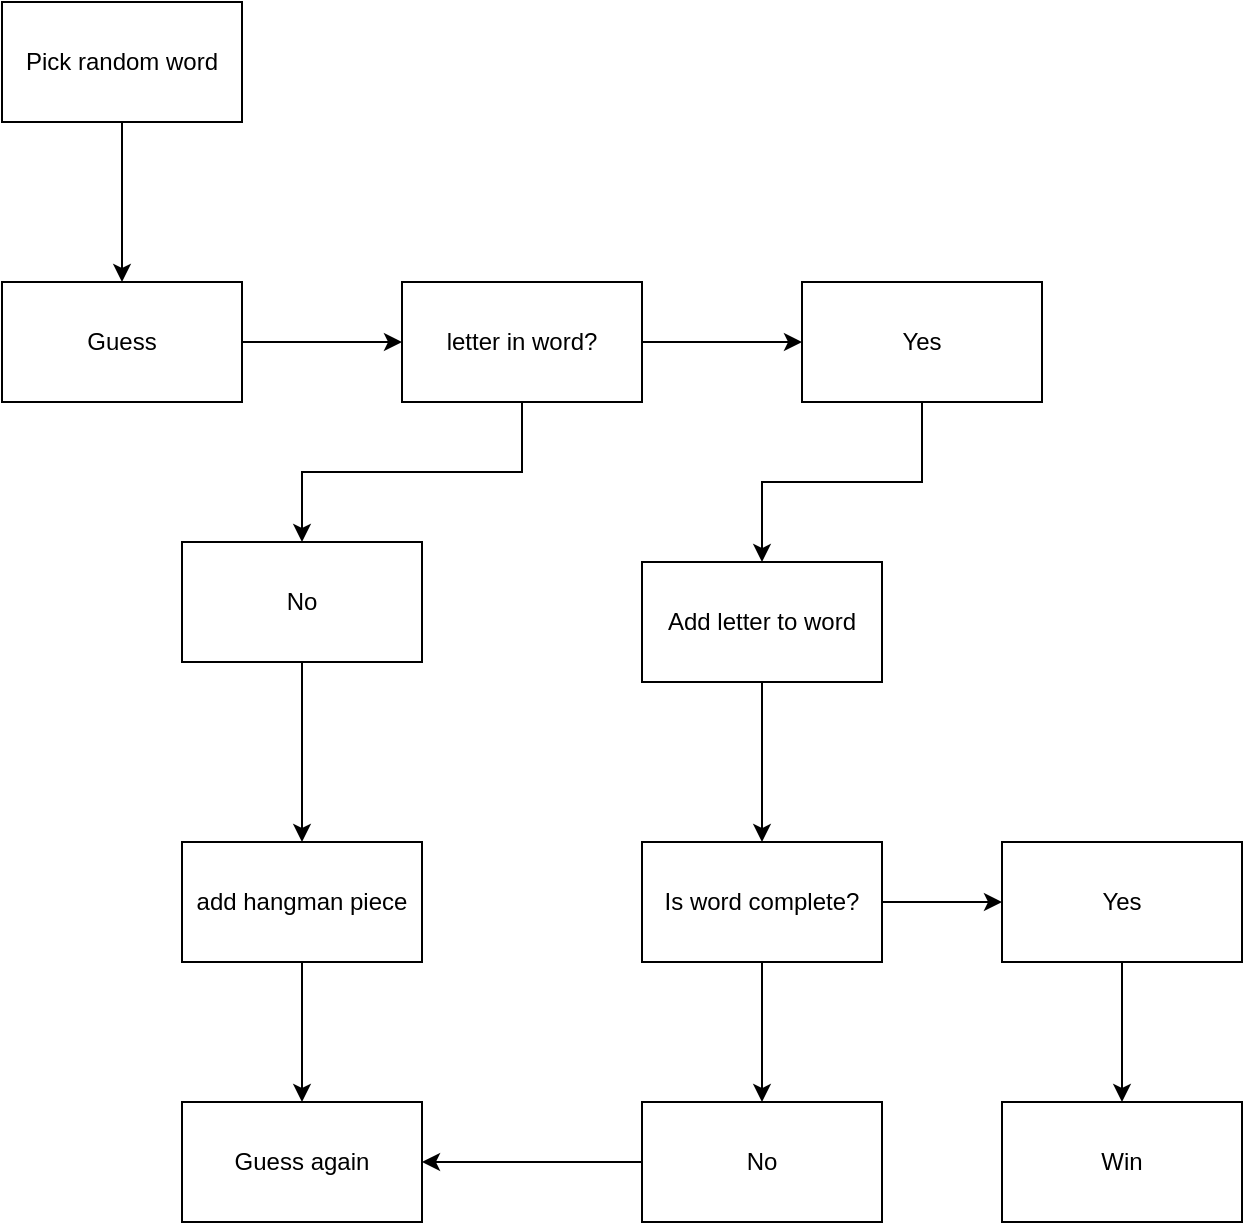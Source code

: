 <mxfile version="16.6.4" type="github">
  <diagram id="R4Edw75YdpmVOok7pGXc" name="Page-1">
    <mxGraphModel dx="780" dy="1112" grid="1" gridSize="10" guides="1" tooltips="1" connect="1" arrows="1" fold="1" page="1" pageScale="1" pageWidth="850" pageHeight="1100" math="0" shadow="0">
      <root>
        <mxCell id="0" />
        <mxCell id="1" parent="0" />
        <mxCell id="gcMiCJSKb_V93HRmohkQ-3" value="" style="edgeStyle=orthogonalEdgeStyle;rounded=0;orthogonalLoop=1;jettySize=auto;html=1;" edge="1" parent="1" source="gcMiCJSKb_V93HRmohkQ-1" target="gcMiCJSKb_V93HRmohkQ-2">
          <mxGeometry relative="1" as="geometry" />
        </mxCell>
        <mxCell id="gcMiCJSKb_V93HRmohkQ-5" value="" style="edgeStyle=orthogonalEdgeStyle;rounded=0;orthogonalLoop=1;jettySize=auto;html=1;exitX=0.5;exitY=1;exitDx=0;exitDy=0;entryX=0.5;entryY=0;entryDx=0;entryDy=0;" edge="1" parent="1" source="gcMiCJSKb_V93HRmohkQ-4" target="gcMiCJSKb_V93HRmohkQ-1">
          <mxGeometry relative="1" as="geometry">
            <mxPoint x="150" y="170" as="targetPoint" />
          </mxGeometry>
        </mxCell>
        <mxCell id="gcMiCJSKb_V93HRmohkQ-1" value="Guess" style="rounded=0;whiteSpace=wrap;html=1;" vertex="1" parent="1">
          <mxGeometry x="60" y="210" width="120" height="60" as="geometry" />
        </mxCell>
        <mxCell id="gcMiCJSKb_V93HRmohkQ-7" value="" style="edgeStyle=orthogonalEdgeStyle;rounded=0;orthogonalLoop=1;jettySize=auto;html=1;" edge="1" parent="1" source="gcMiCJSKb_V93HRmohkQ-2" target="gcMiCJSKb_V93HRmohkQ-6">
          <mxGeometry relative="1" as="geometry" />
        </mxCell>
        <mxCell id="gcMiCJSKb_V93HRmohkQ-9" value="" style="edgeStyle=orthogonalEdgeStyle;rounded=0;orthogonalLoop=1;jettySize=auto;html=1;" edge="1" parent="1" source="gcMiCJSKb_V93HRmohkQ-2" target="gcMiCJSKb_V93HRmohkQ-8">
          <mxGeometry relative="1" as="geometry" />
        </mxCell>
        <mxCell id="gcMiCJSKb_V93HRmohkQ-2" value="letter in word?" style="rounded=0;whiteSpace=wrap;html=1;" vertex="1" parent="1">
          <mxGeometry x="260" y="210" width="120" height="60" as="geometry" />
        </mxCell>
        <mxCell id="gcMiCJSKb_V93HRmohkQ-4" value="Pick random word" style="whiteSpace=wrap;html=1;rounded=0;" vertex="1" parent="1">
          <mxGeometry x="60" y="70" width="120" height="60" as="geometry" />
        </mxCell>
        <mxCell id="gcMiCJSKb_V93HRmohkQ-11" value="" style="edgeStyle=orthogonalEdgeStyle;rounded=0;orthogonalLoop=1;jettySize=auto;html=1;" edge="1" parent="1" source="gcMiCJSKb_V93HRmohkQ-6" target="gcMiCJSKb_V93HRmohkQ-10">
          <mxGeometry relative="1" as="geometry" />
        </mxCell>
        <mxCell id="gcMiCJSKb_V93HRmohkQ-6" value="No" style="whiteSpace=wrap;html=1;rounded=0;" vertex="1" parent="1">
          <mxGeometry x="150" y="340" width="120" height="60" as="geometry" />
        </mxCell>
        <mxCell id="gcMiCJSKb_V93HRmohkQ-13" value="" style="edgeStyle=orthogonalEdgeStyle;rounded=0;orthogonalLoop=1;jettySize=auto;html=1;" edge="1" parent="1" source="gcMiCJSKb_V93HRmohkQ-8" target="gcMiCJSKb_V93HRmohkQ-12">
          <mxGeometry relative="1" as="geometry" />
        </mxCell>
        <mxCell id="gcMiCJSKb_V93HRmohkQ-8" value="Yes" style="whiteSpace=wrap;html=1;rounded=0;" vertex="1" parent="1">
          <mxGeometry x="460" y="210" width="120" height="60" as="geometry" />
        </mxCell>
        <mxCell id="gcMiCJSKb_V93HRmohkQ-24" value="" style="edgeStyle=orthogonalEdgeStyle;rounded=0;orthogonalLoop=1;jettySize=auto;html=1;" edge="1" parent="1" source="gcMiCJSKb_V93HRmohkQ-10" target="gcMiCJSKb_V93HRmohkQ-22">
          <mxGeometry relative="1" as="geometry" />
        </mxCell>
        <mxCell id="gcMiCJSKb_V93HRmohkQ-10" value="add hangman piece" style="whiteSpace=wrap;html=1;rounded=0;" vertex="1" parent="1">
          <mxGeometry x="150" y="490" width="120" height="60" as="geometry" />
        </mxCell>
        <mxCell id="gcMiCJSKb_V93HRmohkQ-15" value="" style="edgeStyle=orthogonalEdgeStyle;rounded=0;orthogonalLoop=1;jettySize=auto;html=1;" edge="1" parent="1" source="gcMiCJSKb_V93HRmohkQ-12" target="gcMiCJSKb_V93HRmohkQ-14">
          <mxGeometry relative="1" as="geometry" />
        </mxCell>
        <mxCell id="gcMiCJSKb_V93HRmohkQ-12" value="Add letter to word" style="whiteSpace=wrap;html=1;rounded=0;" vertex="1" parent="1">
          <mxGeometry x="380" y="350" width="120" height="60" as="geometry" />
        </mxCell>
        <mxCell id="gcMiCJSKb_V93HRmohkQ-17" value="" style="edgeStyle=orthogonalEdgeStyle;rounded=0;orthogonalLoop=1;jettySize=auto;html=1;" edge="1" parent="1" source="gcMiCJSKb_V93HRmohkQ-14" target="gcMiCJSKb_V93HRmohkQ-16">
          <mxGeometry relative="1" as="geometry" />
        </mxCell>
        <mxCell id="gcMiCJSKb_V93HRmohkQ-19" value="" style="edgeStyle=orthogonalEdgeStyle;rounded=0;orthogonalLoop=1;jettySize=auto;html=1;" edge="1" parent="1" source="gcMiCJSKb_V93HRmohkQ-14" target="gcMiCJSKb_V93HRmohkQ-18">
          <mxGeometry relative="1" as="geometry" />
        </mxCell>
        <mxCell id="gcMiCJSKb_V93HRmohkQ-14" value="Is word complete?" style="whiteSpace=wrap;html=1;rounded=0;" vertex="1" parent="1">
          <mxGeometry x="380" y="490" width="120" height="60" as="geometry" />
        </mxCell>
        <mxCell id="gcMiCJSKb_V93HRmohkQ-23" value="" style="edgeStyle=orthogonalEdgeStyle;rounded=0;orthogonalLoop=1;jettySize=auto;html=1;" edge="1" parent="1" source="gcMiCJSKb_V93HRmohkQ-16" target="gcMiCJSKb_V93HRmohkQ-22">
          <mxGeometry relative="1" as="geometry" />
        </mxCell>
        <mxCell id="gcMiCJSKb_V93HRmohkQ-16" value="No" style="whiteSpace=wrap;html=1;rounded=0;" vertex="1" parent="1">
          <mxGeometry x="380" y="620" width="120" height="60" as="geometry" />
        </mxCell>
        <mxCell id="gcMiCJSKb_V93HRmohkQ-21" value="" style="edgeStyle=orthogonalEdgeStyle;rounded=0;orthogonalLoop=1;jettySize=auto;html=1;" edge="1" parent="1" source="gcMiCJSKb_V93HRmohkQ-18" target="gcMiCJSKb_V93HRmohkQ-20">
          <mxGeometry relative="1" as="geometry" />
        </mxCell>
        <mxCell id="gcMiCJSKb_V93HRmohkQ-18" value="Yes" style="whiteSpace=wrap;html=1;rounded=0;" vertex="1" parent="1">
          <mxGeometry x="560" y="490" width="120" height="60" as="geometry" />
        </mxCell>
        <mxCell id="gcMiCJSKb_V93HRmohkQ-20" value="Win" style="whiteSpace=wrap;html=1;rounded=0;" vertex="1" parent="1">
          <mxGeometry x="560" y="620" width="120" height="60" as="geometry" />
        </mxCell>
        <mxCell id="gcMiCJSKb_V93HRmohkQ-22" value="Guess again" style="whiteSpace=wrap;html=1;rounded=0;" vertex="1" parent="1">
          <mxGeometry x="150" y="620" width="120" height="60" as="geometry" />
        </mxCell>
      </root>
    </mxGraphModel>
  </diagram>
</mxfile>
